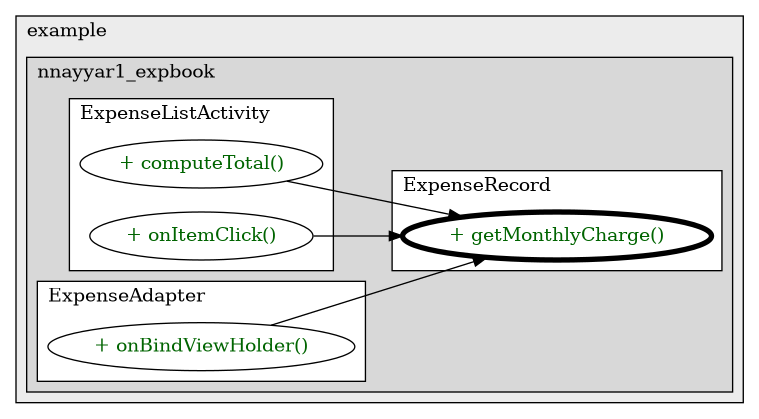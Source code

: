 @startuml

/' diagram meta data start
config=CallConfiguration;
{
  "rootMethod": "com.example.nnayyar1_expbook.ExpenseRecord#getMonthlyCharge()",
  "projectClassification": {
    "searchMode": "OpenProject", // OpenProject, AllProjects
    "includedProjects": "",
    "pathEndKeywords": "*.impl",
    "isClientPath": "",
    "isClientName": "",
    "isTestPath": "",
    "isTestName": "",
    "isMappingPath": "",
    "isMappingName": "",
    "isDataAccessPath": "",
    "isDataAccessName": "",
    "isDataStructurePath": "",
    "isDataStructureName": "",
    "isInterfaceStructuresPath": "",
    "isInterfaceStructuresName": "",
    "isEntryPointPath": "",
    "isEntryPointName": "",
    "treatFinalFieldsAsMandatory": false
  },
  "graphRestriction": {
    "classPackageExcludeFilter": "",
    "classPackageIncludeFilter": "",
    "classNameExcludeFilter": "",
    "classNameIncludeFilter": "",
    "methodNameExcludeFilter": "",
    "methodNameIncludeFilter": "",
    "removeByInheritance": "", // inheritance/annotation based filtering is done in a second step
    "removeByAnnotation": "",
    "removeByClassPackage": "", // cleanup the graph after inheritance/annotation based filtering is done
    "removeByClassName": "",
    "cutMappings": false,
    "cutEnum": true,
    "cutTests": true,
    "cutClient": true,
    "cutDataAccess": true,
    "cutInterfaceStructures": true,
    "cutDataStructures": true,
    "cutGetterAndSetter": true,
    "cutConstructors": true
  },
  "graphTraversal": {
    "forwardDepth": 3,
    "backwardDepth": 3,
    "classPackageExcludeFilter": "",
    "classPackageIncludeFilter": "",
    "classNameExcludeFilter": "",
    "classNameIncludeFilter": "",
    "methodNameExcludeFilter": "",
    "methodNameIncludeFilter": "",
    "hideMappings": false,
    "hideDataStructures": false,
    "hidePrivateMethods": true,
    "hideInterfaceCalls": true, // indirection: implementation -> interface (is hidden) -> implementation
    "onlyShowApplicationEntryPoints": false, // root node is included
    "useMethodCallsForStructureDiagram": "ForwardOnly" // ForwardOnly, BothDirections, No
  },
  "details": {
    "aggregation": "GroupByClass", // ByClass, GroupByClass, None
    "showMethodParametersTypes": false,
    "showMethodParametersNames": false,
    "showMethodReturnType": false,
    "showPackageLevels": 2,
    "showCallOrder": false,
    "edgeMode": "MethodsOnly", // TypesOnly, MethodsOnly, TypesAndMethods, MethodsAndDirectTypeUsage
    "showDetailedClassStructure": false
  },
  "rootClass": "com.example.nnayyar1_expbook.ExpenseRecord",
  "extensionCallbackMethod": "" // qualified.class.name#methodName - signature: public static String method(String)
}
diagram meta data end '/



digraph g {
    rankdir="LR"
    splines=polyline
    

'nodes 
subgraph cluster_1322970774 { 
   	label=example
	labeljust=l
	fillcolor="#ececec"
	style=filled
   
   subgraph cluster_4760394 { 
   	label=nnayyar1_expbook
	labeljust=l
	fillcolor="#d8d8d8"
	style=filled
   
   subgraph cluster_1367754546 { 
   	label=ExpenseListActivity
	labeljust=l
	fillcolor=white
	style=filled
   
   ExpenseListActivity2055537897XXXcomputeTotal0[
	label="+ computeTotal()"
	style=filled
	fillcolor=white
	tooltip="ExpenseListActivity

null"
	fontcolor=darkgreen
];

ExpenseListActivity2055537897XXXonItemClick104431[
	label="+ onItemClick()"
	style=filled
	fillcolor=white
	tooltip="ExpenseListActivity

null"
	fontcolor=darkgreen
];
} 

subgraph cluster_1801859090 { 
   	label=ExpenseRecord
	labeljust=l
	fillcolor=white
	style=filled
   
   ExpenseRecord2055537897XXXgetMonthlyCharge0[
	label="+ getMonthlyCharge()"
	style=filled
	fillcolor=white
	tooltip="ExpenseRecord

null"
	penwidth=4
	fontcolor=darkgreen
];
} 

subgraph cluster_2084919214 { 
   	label=ExpenseAdapter
	labeljust=l
	fillcolor=white
	style=filled
   
   ExpenseAdapter2055537897XXXonBindViewHolder298551242[
	label="+ onBindViewHolder()"
	style=filled
	fillcolor=white
	tooltip="ExpenseAdapter

null"
	fontcolor=darkgreen
];
} 
} 
} 

'edges    
ExpenseAdapter2055537897XXXonBindViewHolder298551242 -> ExpenseRecord2055537897XXXgetMonthlyCharge0;
ExpenseListActivity2055537897XXXcomputeTotal0 -> ExpenseRecord2055537897XXXgetMonthlyCharge0;
ExpenseListActivity2055537897XXXonItemClick104431 -> ExpenseRecord2055537897XXXgetMonthlyCharge0;
    
}
@enduml
